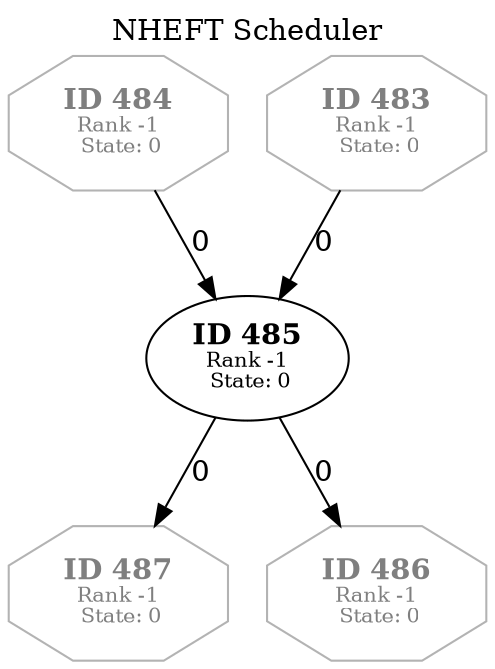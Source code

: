 // Generated in NHEFTScheduler
digraph TargetTaskGraph {
  labelloc="t";
  label="NHEFT Scheduler";
  V487 [label=<<B>ID 487</B><BR /><FONT POINT-SIZE="10">Rank -1<BR /> State: 0</FONT>> color=gray70 fontcolor=gray50 shape=octagon];
  V486 [label=<<B>ID 486</B><BR /><FONT POINT-SIZE="10">Rank -1<BR /> State: 0</FONT>> color=gray70 fontcolor=gray50 shape=octagon];
  V485 [label=<<B>ID 485</B><BR /><FONT POINT-SIZE="10">Rank -1<BR /> State: 0</FONT>>];
  V485 -> V486 [color="black" label=<0>];
  V485 -> V487 [color="black" label=<0>];
  V484 [label=<<B>ID 484</B><BR /><FONT POINT-SIZE="10">Rank -1<BR /> State: 0</FONT>> color=gray70 fontcolor=gray50 shape=octagon];
  V484 -> V485 [color="black" label=<0>];
  V483 [label=<<B>ID 483</B><BR /><FONT POINT-SIZE="10">Rank -1<BR /> State: 0</FONT>> color=gray70 fontcolor=gray50 shape=octagon];
  V483 -> V485 [color="black" label=<0>];
}
